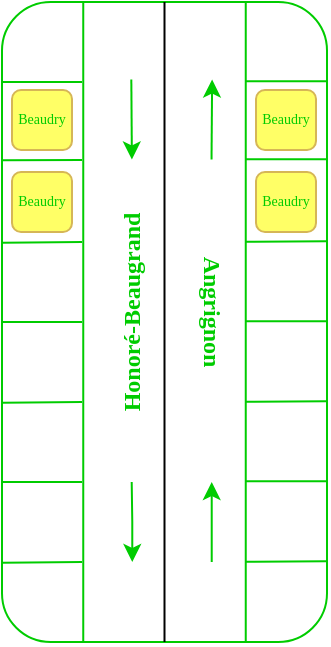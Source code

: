 <mxfile version="18.0.3" type="device"><diagram id="OylcVsRS-XCSKNIYDoVY" name="Page-1"><mxGraphModel dx="377" dy="196" grid="1" gridSize="10" guides="1" tooltips="1" connect="1" arrows="1" fold="1" page="1" pageScale="1" pageWidth="850" pageHeight="1100" math="0" shadow="0"><root><mxCell id="0"/><mxCell id="1" parent="0"/><mxCell id="CCdBk-kMrde8lJJXCoQE-1" value="" style="rounded=1;whiteSpace=wrap;html=1;rotation=-90;strokeColor=#00CC00;" vertex="1" parent="1"><mxGeometry x="321.25" y="198.75" width="320" height="162.5" as="geometry"/></mxCell><mxCell id="CCdBk-kMrde8lJJXCoQE-4" value="" style="endArrow=none;html=1;rounded=0;strokeColor=#00CC00;" edge="1" parent="1"><mxGeometry width="50" height="50" relative="1" as="geometry"><mxPoint x="440" y="160" as="sourcePoint"/><mxPoint x="400" y="160" as="targetPoint"/></mxGeometry></mxCell><mxCell id="CCdBk-kMrde8lJJXCoQE-5" value="" style="endArrow=none;html=1;rounded=0;strokeColor=#00CC00;" edge="1" parent="1"><mxGeometry width="50" height="50" relative="1" as="geometry"><mxPoint x="440" y="199" as="sourcePoint"/><mxPoint x="400.16" y="199.07" as="targetPoint"/></mxGeometry></mxCell><mxCell id="CCdBk-kMrde8lJJXCoQE-6" value="" style="endArrow=none;html=1;rounded=0;strokeColor=#00CC00;" edge="1" parent="1"><mxGeometry width="50" height="50" relative="1" as="geometry"><mxPoint x="440" y="240" as="sourcePoint"/><mxPoint x="400.16" y="240.32" as="targetPoint"/></mxGeometry></mxCell><mxCell id="CCdBk-kMrde8lJJXCoQE-7" value="" style="endArrow=none;html=1;rounded=0;strokeColor=#00CC00;" edge="1" parent="1"><mxGeometry width="50" height="50" relative="1" as="geometry"><mxPoint x="440" y="280" as="sourcePoint"/><mxPoint x="400.16" y="280.04" as="targetPoint"/></mxGeometry></mxCell><mxCell id="CCdBk-kMrde8lJJXCoQE-8" value="" style="endArrow=none;html=1;rounded=0;strokeColor=#00CC00;" edge="1" parent="1"><mxGeometry width="50" height="50" relative="1" as="geometry"><mxPoint x="440" y="320" as="sourcePoint"/><mxPoint x="400.16" y="320.32" as="targetPoint"/></mxGeometry></mxCell><mxCell id="CCdBk-kMrde8lJJXCoQE-10" value="" style="endArrow=none;html=1;rounded=0;strokeColor=#00CC00;" edge="1" parent="1"><mxGeometry width="50" height="50" relative="1" as="geometry"><mxPoint x="440" y="400" as="sourcePoint"/><mxPoint x="400.16" y="400.32" as="targetPoint"/></mxGeometry></mxCell><mxCell id="CCdBk-kMrde8lJJXCoQE-11" value="" style="endArrow=none;html=1;rounded=0;entryX=1;entryY=0.5;entryDx=0;entryDy=0;exitX=0;exitY=0.5;exitDx=0;exitDy=0;" edge="1" parent="1" source="CCdBk-kMrde8lJJXCoQE-1" target="CCdBk-kMrde8lJJXCoQE-1"><mxGeometry width="50" height="50" relative="1" as="geometry"><mxPoint x="320" y="310" as="sourcePoint"/><mxPoint x="370" y="260" as="targetPoint"/></mxGeometry></mxCell><mxCell id="CCdBk-kMrde8lJJXCoQE-12" value="" style="endArrow=none;html=1;rounded=0;entryX=1;entryY=0.25;entryDx=0;entryDy=0;exitX=0;exitY=0.25;exitDx=0;exitDy=0;strokeColor=#00CC00;" edge="1" parent="1" source="CCdBk-kMrde8lJJXCoQE-1" target="CCdBk-kMrde8lJJXCoQE-1"><mxGeometry width="50" height="50" relative="1" as="geometry"><mxPoint x="320" y="310" as="sourcePoint"/><mxPoint x="370" y="260" as="targetPoint"/></mxGeometry></mxCell><mxCell id="CCdBk-kMrde8lJJXCoQE-13" value="" style="endArrow=none;html=1;rounded=0;entryX=1;entryY=0.75;entryDx=0;entryDy=0;exitX=0;exitY=0.75;exitDx=0;exitDy=0;strokeColor=#00CC00;" edge="1" parent="1" source="CCdBk-kMrde8lJJXCoQE-1" target="CCdBk-kMrde8lJJXCoQE-1"><mxGeometry width="50" height="50" relative="1" as="geometry"><mxPoint x="320" y="310" as="sourcePoint"/><mxPoint x="370" y="260" as="targetPoint"/></mxGeometry></mxCell><mxCell id="CCdBk-kMrde8lJJXCoQE-15" value="" style="endArrow=none;html=1;rounded=0;entryX=0.25;entryY=0;entryDx=0;entryDy=0;strokeColor=#00CC00;" edge="1" parent="1" target="CCdBk-kMrde8lJJXCoQE-1"><mxGeometry width="50" height="50" relative="1" as="geometry"><mxPoint x="440" y="360" as="sourcePoint"/><mxPoint x="410" y="340" as="targetPoint"/></mxGeometry></mxCell><mxCell id="CCdBk-kMrde8lJJXCoQE-24" value="" style="endArrow=none;html=1;rounded=0;strokeColor=#00CC00;" edge="1" parent="1"><mxGeometry width="50" height="50" relative="1" as="geometry"><mxPoint x="562" y="159.6" as="sourcePoint"/><mxPoint x="522" y="159.6" as="targetPoint"/></mxGeometry></mxCell><mxCell id="CCdBk-kMrde8lJJXCoQE-25" value="" style="endArrow=none;html=1;rounded=0;strokeColor=#00CC00;" edge="1" parent="1"><mxGeometry width="50" height="50" relative="1" as="geometry"><mxPoint x="562" y="198.6" as="sourcePoint"/><mxPoint x="522" y="198.67" as="targetPoint"/></mxGeometry></mxCell><mxCell id="CCdBk-kMrde8lJJXCoQE-26" value="" style="endArrow=none;html=1;rounded=0;strokeColor=#00CC00;" edge="1" parent="1"><mxGeometry width="50" height="50" relative="1" as="geometry"><mxPoint x="562" y="239.6" as="sourcePoint"/><mxPoint x="522" y="239.92" as="targetPoint"/></mxGeometry></mxCell><mxCell id="CCdBk-kMrde8lJJXCoQE-27" value="" style="endArrow=none;html=1;rounded=0;strokeColor=#00CC00;" edge="1" parent="1"><mxGeometry width="50" height="50" relative="1" as="geometry"><mxPoint x="562" y="279.6" as="sourcePoint"/><mxPoint x="522" y="279.64" as="targetPoint"/></mxGeometry></mxCell><mxCell id="CCdBk-kMrde8lJJXCoQE-28" value="" style="endArrow=none;html=1;rounded=0;strokeColor=#00CC00;" edge="1" parent="1"><mxGeometry width="50" height="50" relative="1" as="geometry"><mxPoint x="562" y="319.6" as="sourcePoint"/><mxPoint x="522" y="319.92" as="targetPoint"/></mxGeometry></mxCell><mxCell id="CCdBk-kMrde8lJJXCoQE-29" value="" style="endArrow=none;html=1;rounded=0;strokeColor=#00CC00;" edge="1" parent="1"><mxGeometry width="50" height="50" relative="1" as="geometry"><mxPoint x="562" y="399.6" as="sourcePoint"/><mxPoint x="522" y="399.92" as="targetPoint"/></mxGeometry></mxCell><mxCell id="CCdBk-kMrde8lJJXCoQE-30" value="" style="endArrow=none;html=1;rounded=0;entryX=0.25;entryY=0;entryDx=0;entryDy=0;strokeColor=#00CC00;" edge="1" parent="1"><mxGeometry width="50" height="50" relative="1" as="geometry"><mxPoint x="562" y="359.6" as="sourcePoint"/><mxPoint x="522" y="359.6" as="targetPoint"/></mxGeometry></mxCell><mxCell id="CCdBk-kMrde8lJJXCoQE-31" value="Angrignon" style="text;html=1;strokeColor=none;fillColor=none;align=center;verticalAlign=middle;whiteSpace=wrap;rounded=0;rotation=90;fontColor=#00CC00;fontStyle=1;fontFamily=Lucida Console;" vertex="1" parent="1"><mxGeometry x="460" y="260" width="90" height="30" as="geometry"/></mxCell><mxCell id="CCdBk-kMrde8lJJXCoQE-32" value="Honor&lt;b style=&quot;text-align: left; background-color: rgb(255, 255, 255);&quot;&gt;&lt;font style=&quot;font-size: 12px;&quot;&gt;é-Beaugrand&lt;/font&gt;&lt;/b&gt;" style="text;html=1;strokeColor=none;fillColor=none;align=center;verticalAlign=middle;whiteSpace=wrap;rounded=0;rotation=-90;fontColor=#00CC00;fontStyle=1;fontFamily=Lucida Console;" vertex="1" parent="1"><mxGeometry x="385" y="260" width="160" height="30" as="geometry"/></mxCell><mxCell id="CCdBk-kMrde8lJJXCoQE-34" value="" style="endArrow=classic;html=1;rounded=0;fontFamily=Lucida Console;fontSize=12;fontColor=#00CC00;strokeColor=#00CC00;fontStyle=1" edge="1" parent="1"><mxGeometry width="50" height="50" relative="1" as="geometry"><mxPoint x="504.77" y="198.75" as="sourcePoint"/><mxPoint x="504.77" y="158.75" as="targetPoint"/><Array as="points"><mxPoint x="505.06" y="158.75"/></Array></mxGeometry></mxCell><mxCell id="CCdBk-kMrde8lJJXCoQE-35" value="" style="endArrow=classic;html=1;rounded=0;fontFamily=Lucida Console;fontSize=12;fontColor=#00CC00;strokeColor=#00CC00;fontStyle=1" edge="1" parent="1"><mxGeometry width="50" height="50" relative="1" as="geometry"><mxPoint x="504.86" y="400" as="sourcePoint"/><mxPoint x="504.86" y="360" as="targetPoint"/></mxGeometry></mxCell><mxCell id="CCdBk-kMrde8lJJXCoQE-36" value="" style="endArrow=classic;html=1;rounded=0;fontFamily=Lucida Console;fontSize=12;fontColor=#00CC00;strokeColor=#00CC00;fontStyle=1" edge="1" parent="1"><mxGeometry width="50" height="50" relative="1" as="geometry"><mxPoint x="464.85" y="360.0" as="sourcePoint"/><mxPoint x="465.14" y="400" as="targetPoint"/><Array as="points"><mxPoint x="465.14" y="380"/></Array></mxGeometry></mxCell><mxCell id="CCdBk-kMrde8lJJXCoQE-37" value="" style="endArrow=classic;html=1;rounded=0;fontFamily=Lucida Console;fontSize=12;fontColor=#00CC00;strokeColor=#00CC00;fontStyle=1" edge="1" parent="1"><mxGeometry width="50" height="50" relative="1" as="geometry"><mxPoint x="464.66" y="158.75" as="sourcePoint"/><mxPoint x="464.95" y="198.75" as="targetPoint"/></mxGeometry></mxCell><mxCell id="CCdBk-kMrde8lJJXCoQE-38" value="Beaudry" style="text;html=1;strokeColor=#d6b656;fillColor=#FFFF66;align=center;verticalAlign=middle;whiteSpace=wrap;rounded=1;fontFamily=Lucida Console;fontSize=7;fontColor=#00CC00;glass=0;sketch=0;" vertex="1" parent="1"><mxGeometry x="527" y="164" width="30" height="30" as="geometry"/></mxCell><mxCell id="CCdBk-kMrde8lJJXCoQE-39" value="Beaudry" style="text;html=1;strokeColor=#d6b656;fillColor=#FFFF66;align=center;verticalAlign=middle;whiteSpace=wrap;rounded=1;fontFamily=Lucida Console;fontSize=7;fontColor=#00CC00;glass=0;sketch=0;" vertex="1" parent="1"><mxGeometry x="527" y="205" width="30" height="30" as="geometry"/></mxCell><mxCell id="CCdBk-kMrde8lJJXCoQE-40" value="Beaudry" style="text;html=1;strokeColor=#d6b656;fillColor=#FFFF66;align=center;verticalAlign=middle;whiteSpace=wrap;rounded=1;fontFamily=Lucida Console;fontSize=7;fontColor=#00CC00;glass=0;sketch=0;" vertex="1" parent="1"><mxGeometry x="405" y="164" width="30" height="30" as="geometry"/></mxCell><mxCell id="CCdBk-kMrde8lJJXCoQE-43" value="Beaudry" style="text;html=1;strokeColor=#d6b656;fillColor=#FFFF66;align=center;verticalAlign=middle;whiteSpace=wrap;rounded=1;fontFamily=Lucida Console;fontSize=7;fontColor=#00CC00;glass=0;sketch=0;" vertex="1" parent="1"><mxGeometry x="405" y="205" width="30" height="30" as="geometry"/></mxCell></root></mxGraphModel></diagram></mxfile>